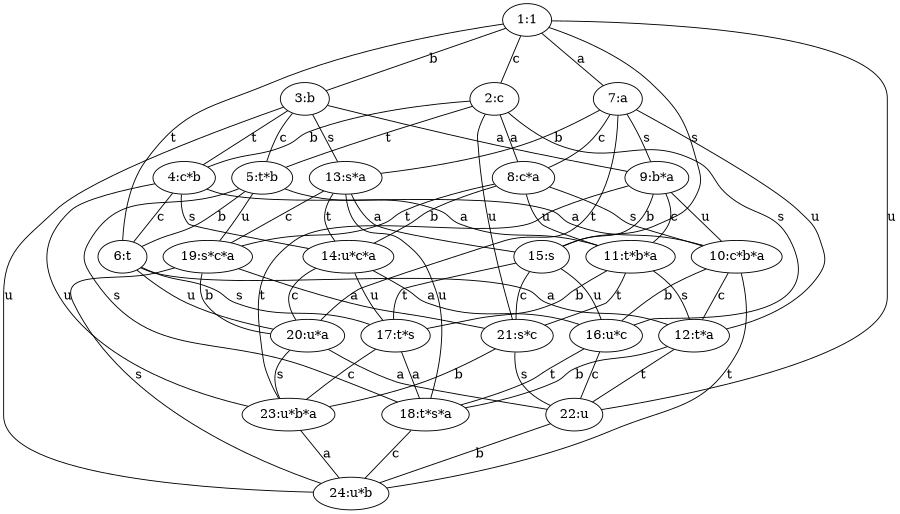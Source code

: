 digraph cayley {
size = "6,6";
"v1" [label="1:1"];
"v2" [label="2:c"];
"v3" [label="3:b"];
"v4" [label="4:c*b"];
"v5" [label="5:t*b"];
"v6" [label="6:t"];
"v7" [label="7:a"];
"v8" [label="8:c*a"];
"v9" [label="9:b*a"];
"v10" [label="10:c*b*a"];
"v11" [label="11:t*b*a"];
"v12" [label="12:t*a"];
"v13" [label="13:s*a"];
"v14" [label="14:u*c*a"];
"v15" [label="15:s"];
"v16" [label="16:u*c"];
"v17" [label="17:t*s"];
"v18" [label="18:t*s*a"];
"v19" [label="19:s*c*a"];
"v20" [label="20:u*a"];
"v21" [label="21:s*c"];
"v22" [label="22:u"];
"v23" [label="23:u*b*a"];
"v24" [label="24:u*b"];
  "v1" -> "v2"[label="c",arrowhead=none];
  "v1" -> "v3"[label="b",arrowhead=none];
  "v1" -> "v6"[label="t",arrowhead=none];
  "v1" -> "v7"[label="a",arrowhead=none];
  "v1" -> "v15"[label="s",arrowhead=none];
  "v1" -> "v22"[label="u",arrowhead=none];
  "v2" -> "v4"[label="b",arrowhead=none];
  "v2" -> "v5"[label="t",arrowhead=none];
  "v2" -> "v8"[label="a",arrowhead=none];
  "v2" -> "v16"[label="s",arrowhead=none];
  "v2" -> "v21"[label="u",arrowhead=none];
  "v3" -> "v4"[label="t",arrowhead=none];
  "v3" -> "v5"[label="c",arrowhead=none];
  "v3" -> "v9"[label="a",arrowhead=none];
  "v3" -> "v13"[label="s",arrowhead=none];
  "v3" -> "v24"[label="u",arrowhead=none];
  "v4" -> "v6"[label="c",arrowhead=none];
  "v4" -> "v10"[label="a",arrowhead=none];
  "v4" -> "v14"[label="s",arrowhead=none];
  "v4" -> "v23"[label="u",arrowhead=none];
  "v5" -> "v6"[label="b",arrowhead=none];
  "v5" -> "v11"[label="a",arrowhead=none];
  "v5" -> "v18"[label="s",arrowhead=none];
  "v5" -> "v19"[label="u",arrowhead=none];
  "v6" -> "v12"[label="a",arrowhead=none];
  "v6" -> "v17"[label="s",arrowhead=none];
  "v6" -> "v20"[label="u",arrowhead=none];
  "v7" -> "v8"[label="c",arrowhead=none];
  "v7" -> "v9"[label="s",arrowhead=none];
  "v7" -> "v12"[label="u",arrowhead=none];
  "v7" -> "v13"[label="b",arrowhead=none];
  "v7" -> "v20"[label="t",arrowhead=none];
  "v8" -> "v10"[label="s",arrowhead=none];
  "v8" -> "v11"[label="u",arrowhead=none];
  "v8" -> "v14"[label="b",arrowhead=none];
  "v8" -> "v19"[label="t",arrowhead=none];
  "v9" -> "v10"[label="u",arrowhead=none];
  "v9" -> "v11"[label="c",arrowhead=none];
  "v9" -> "v15"[label="b",arrowhead=none];
  "v9" -> "v23"[label="t",arrowhead=none];
  "v10" -> "v12"[label="c",arrowhead=none];
  "v10" -> "v16"[label="b",arrowhead=none];
  "v10" -> "v24"[label="t",arrowhead=none];
  "v11" -> "v12"[label="s",arrowhead=none];
  "v11" -> "v17"[label="b",arrowhead=none];
  "v11" -> "v21"[label="t",arrowhead=none];
  "v12" -> "v18"[label="b",arrowhead=none];
  "v12" -> "v22"[label="t",arrowhead=none];
  "v13" -> "v14"[label="t",arrowhead=none];
  "v13" -> "v15"[label="a",arrowhead=none];
  "v13" -> "v18"[label="u",arrowhead=none];
  "v13" -> "v19"[label="c",arrowhead=none];
  "v14" -> "v16"[label="a",arrowhead=none];
  "v14" -> "v17"[label="u",arrowhead=none];
  "v14" -> "v20"[label="c",arrowhead=none];
  "v15" -> "v16"[label="u",arrowhead=none];
  "v15" -> "v17"[label="t",arrowhead=none];
  "v15" -> "v21"[label="c",arrowhead=none];
  "v16" -> "v18"[label="t",arrowhead=none];
  "v16" -> "v22"[label="c",arrowhead=none];
  "v17" -> "v18"[label="a",arrowhead=none];
  "v17" -> "v23"[label="c",arrowhead=none];
  "v18" -> "v24"[label="c",arrowhead=none];
  "v19" -> "v20"[label="b",arrowhead=none];
  "v19" -> "v21"[label="a",arrowhead=none];
  "v19" -> "v24"[label="s",arrowhead=none];
  "v20" -> "v22"[label="a",arrowhead=none];
  "v20" -> "v23"[label="s",arrowhead=none];
  "v21" -> "v22"[label="s",arrowhead=none];
  "v21" -> "v23"[label="b",arrowhead=none];
  "v22" -> "v24"[label="b",arrowhead=none];
  "v23" -> "v24"[label="a",arrowhead=none];
}
